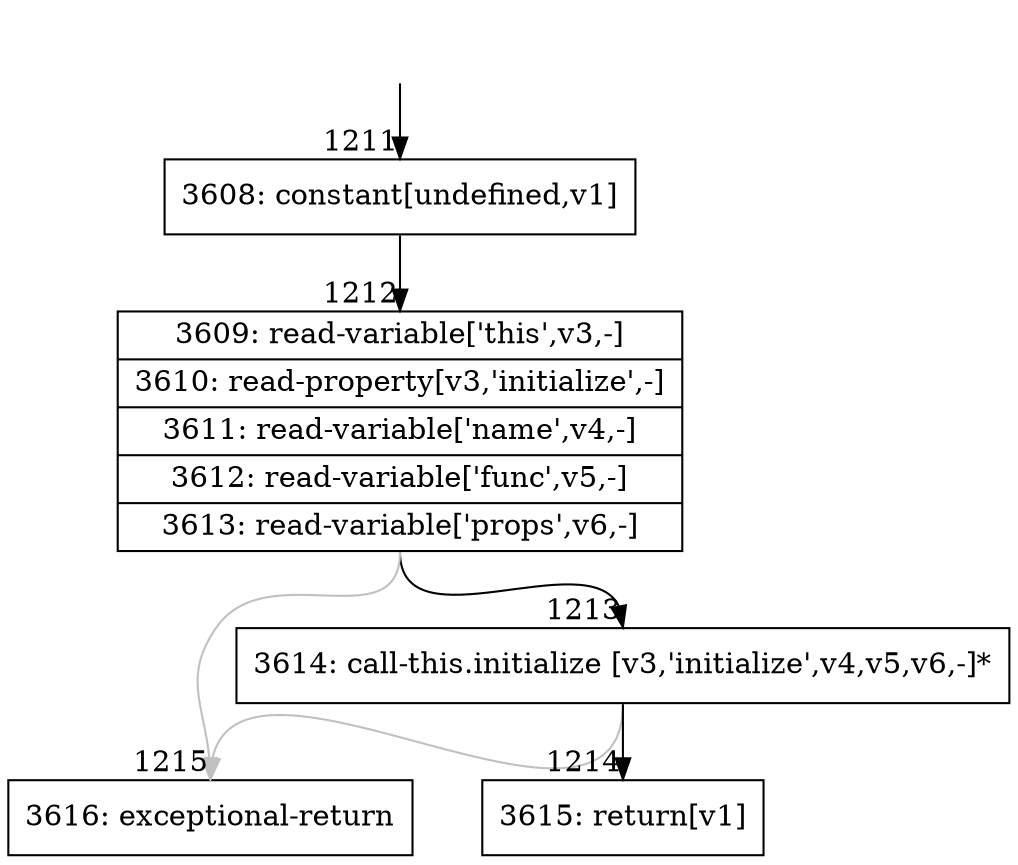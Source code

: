 digraph {
rankdir="TD"
BB_entry144[shape=none,label=""];
BB_entry144 -> BB1211 [tailport=s, headport=n, headlabel="    1211"]
BB1211 [shape=record label="{3608: constant[undefined,v1]}" ] 
BB1211 -> BB1212 [tailport=s, headport=n, headlabel="      1212"]
BB1212 [shape=record label="{3609: read-variable['this',v3,-]|3610: read-property[v3,'initialize',-]|3611: read-variable['name',v4,-]|3612: read-variable['func',v5,-]|3613: read-variable['props',v6,-]}" ] 
BB1212 -> BB1213 [tailport=s, headport=n, headlabel="      1213"]
BB1212 -> BB1215 [tailport=s, headport=n, color=gray, headlabel="      1215"]
BB1213 [shape=record label="{3614: call-this.initialize [v3,'initialize',v4,v5,v6,-]*}" ] 
BB1213 -> BB1214 [tailport=s, headport=n, headlabel="      1214"]
BB1213 -> BB1215 [tailport=s, headport=n, color=gray]
BB1214 [shape=record label="{3615: return[v1]}" ] 
BB1215 [shape=record label="{3616: exceptional-return}" ] 
//#$~ 1375
}
